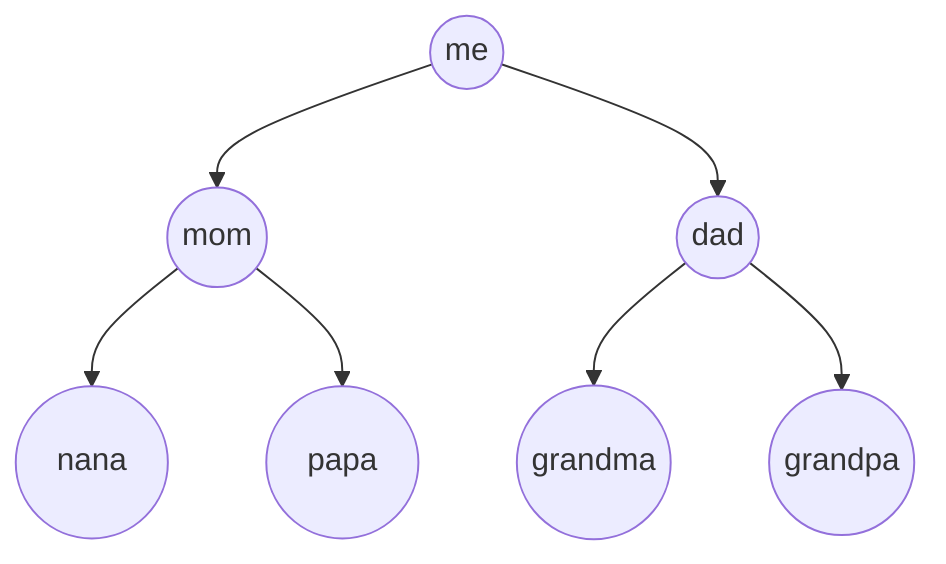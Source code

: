 graph TB;
    A((me))-->B((mom))
    A-->C((dad));
    B-->E((&nbsp&nbsp&nbspnana&nbsp&nbsp&nbsp))
    B-->F((&nbsp&nbsp&nbsppapa&nbsp&nbsp&nbsp))
    C-->H((grandma))
    C-->I((grandpa))